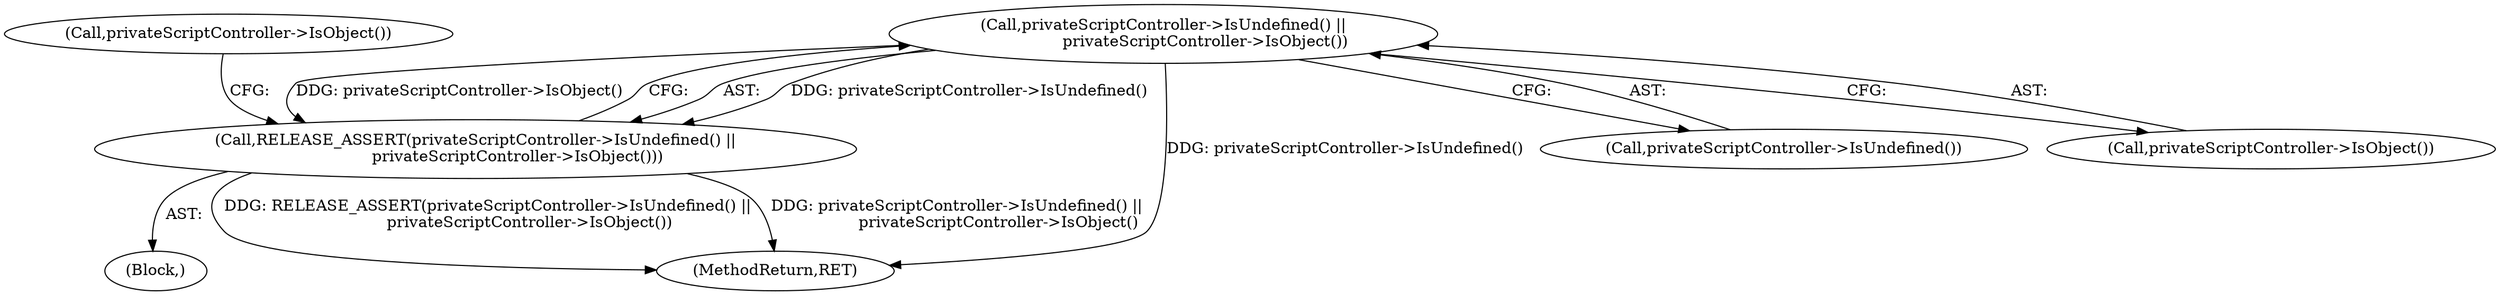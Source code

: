 digraph "1_Chrome_c093b7a74ddce32dd3b0e0be60f31becc6ce32f9@del" {
"1000140" [label="(Call,privateScriptController->IsUndefined() ||\n                 privateScriptController->IsObject())"];
"1000139" [label="(Call,RELEASE_ASSERT(privateScriptController->IsUndefined() ||\n                 privateScriptController->IsObject()))"];
"1000139" [label="(Call,RELEASE_ASSERT(privateScriptController->IsUndefined() ||\n                 privateScriptController->IsObject()))"];
"1000248" [label="(MethodReturn,RET)"];
"1000141" [label="(Call,privateScriptController->IsUndefined())"];
"1000142" [label="(Call,privateScriptController->IsObject())"];
"1000144" [label="(Call,privateScriptController->IsObject())"];
"1000105" [label="(Block,)"];
"1000140" [label="(Call,privateScriptController->IsUndefined() ||\n                 privateScriptController->IsObject())"];
"1000140" -> "1000139"  [label="AST: "];
"1000140" -> "1000141"  [label="CFG: "];
"1000140" -> "1000142"  [label="CFG: "];
"1000141" -> "1000140"  [label="AST: "];
"1000142" -> "1000140"  [label="AST: "];
"1000139" -> "1000140"  [label="CFG: "];
"1000140" -> "1000248"  [label="DDG: privateScriptController->IsUndefined()"];
"1000140" -> "1000139"  [label="DDG: privateScriptController->IsUndefined()"];
"1000140" -> "1000139"  [label="DDG: privateScriptController->IsObject()"];
"1000139" -> "1000105"  [label="AST: "];
"1000144" -> "1000139"  [label="CFG: "];
"1000139" -> "1000248"  [label="DDG: RELEASE_ASSERT(privateScriptController->IsUndefined() ||\n                 privateScriptController->IsObject())"];
"1000139" -> "1000248"  [label="DDG: privateScriptController->IsUndefined() ||\n                 privateScriptController->IsObject()"];
}

